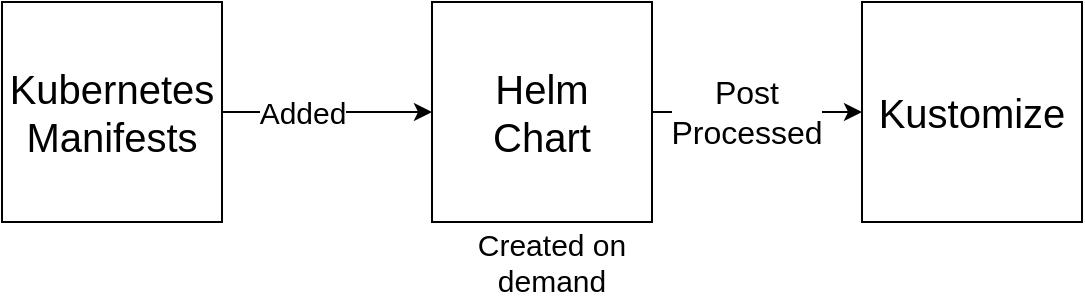 <mxfile version="12.8.8" type="device"><diagram id="DgTnRzPMUhSY5kwlEzf2" name="Page-1"><mxGraphModel dx="1422" dy="917" grid="1" gridSize="10" guides="1" tooltips="1" connect="1" arrows="1" fold="1" page="1" pageScale="1" pageWidth="850" pageHeight="1100" math="0" shadow="0"><root><mxCell id="0"/><mxCell id="1" parent="0"/><mxCell id="ZUje06oVfpR4eCUXVXsc-4" style="edgeStyle=orthogonalEdgeStyle;rounded=0;orthogonalLoop=1;jettySize=auto;html=1;exitX=1;exitY=0.5;exitDx=0;exitDy=0;" edge="1" parent="1" source="ZUje06oVfpR4eCUXVXsc-1" target="ZUje06oVfpR4eCUXVXsc-2"><mxGeometry relative="1" as="geometry"/></mxCell><mxCell id="ZUje06oVfpR4eCUXVXsc-6" value="&lt;font style=&quot;font-size: 15px&quot;&gt;Added&lt;/font&gt;" style="text;html=1;align=center;verticalAlign=middle;resizable=0;points=[];labelBackgroundColor=#ffffff;" vertex="1" connectable="0" parent="ZUje06oVfpR4eCUXVXsc-4"><mxGeometry x="-0.236" relative="1" as="geometry"><mxPoint as="offset"/></mxGeometry></mxCell><mxCell id="ZUje06oVfpR4eCUXVXsc-1" value="&lt;div style=&quot;font-size: 20px&quot;&gt;&lt;font style=&quot;font-size: 20px&quot;&gt;Kubernetes&lt;/font&gt;&lt;/div&gt;&lt;div style=&quot;font-size: 20px&quot;&gt;&lt;font style=&quot;font-size: 20px&quot;&gt;Manifests&lt;br&gt;&lt;/font&gt;&lt;/div&gt;" style="whiteSpace=wrap;html=1;aspect=fixed;" vertex="1" parent="1"><mxGeometry x="100" y="330" width="110" height="110" as="geometry"/></mxCell><mxCell id="ZUje06oVfpR4eCUXVXsc-7" style="edgeStyle=orthogonalEdgeStyle;rounded=0;orthogonalLoop=1;jettySize=auto;html=1;exitX=0.5;exitY=0;exitDx=0;exitDy=0;" edge="1" parent="1" source="ZUje06oVfpR4eCUXVXsc-2" target="ZUje06oVfpR4eCUXVXsc-3"><mxGeometry relative="1" as="geometry"><Array as="points"><mxPoint x="570" y="385"/><mxPoint x="570" y="385"/></Array></mxGeometry></mxCell><mxCell id="ZUje06oVfpR4eCUXVXsc-8" value="&lt;div style=&quot;font-size: 16px&quot;&gt;&lt;font style=&quot;font-size: 16px&quot;&gt;Post&lt;/font&gt;&lt;/div&gt;&lt;div style=&quot;font-size: 16px&quot;&gt;&lt;font style=&quot;font-size: 16px&quot;&gt;Processed&lt;/font&gt;&lt;/div&gt;" style="text;html=1;align=center;verticalAlign=middle;resizable=0;points=[];labelBackgroundColor=#ffffff;" vertex="1" connectable="0" parent="ZUje06oVfpR4eCUXVXsc-7"><mxGeometry x="0.244" y="1" relative="1" as="geometry"><mxPoint x="-19" y="1" as="offset"/></mxGeometry></mxCell><mxCell id="ZUje06oVfpR4eCUXVXsc-2" value="&lt;div style=&quot;font-size: 20px&quot;&gt;&lt;font style=&quot;font-size: 20px&quot;&gt;Helm&lt;br&gt;&lt;/font&gt;&lt;/div&gt;&lt;div style=&quot;font-size: 20px&quot;&gt;&lt;font style=&quot;font-size: 20px&quot;&gt;Chart&lt;/font&gt;&lt;/div&gt;" style="whiteSpace=wrap;html=1;aspect=fixed;direction=south;" vertex="1" parent="1"><mxGeometry x="315" y="330" width="110" height="110" as="geometry"/></mxCell><mxCell id="ZUje06oVfpR4eCUXVXsc-3" value="&lt;font style=&quot;font-size: 20px&quot;&gt;Kustomize&lt;/font&gt;" style="whiteSpace=wrap;html=1;aspect=fixed;" vertex="1" parent="1"><mxGeometry x="530" y="330" width="110" height="110" as="geometry"/></mxCell><mxCell id="ZUje06oVfpR4eCUXVXsc-10" value="&lt;font style=&quot;font-size: 15px&quot;&gt;Created on demand&lt;/font&gt;" style="text;html=1;strokeColor=none;fillColor=none;align=center;verticalAlign=middle;whiteSpace=wrap;rounded=0;" vertex="1" parent="1"><mxGeometry x="325" y="450" width="100" height="20" as="geometry"/></mxCell></root></mxGraphModel></diagram></mxfile>